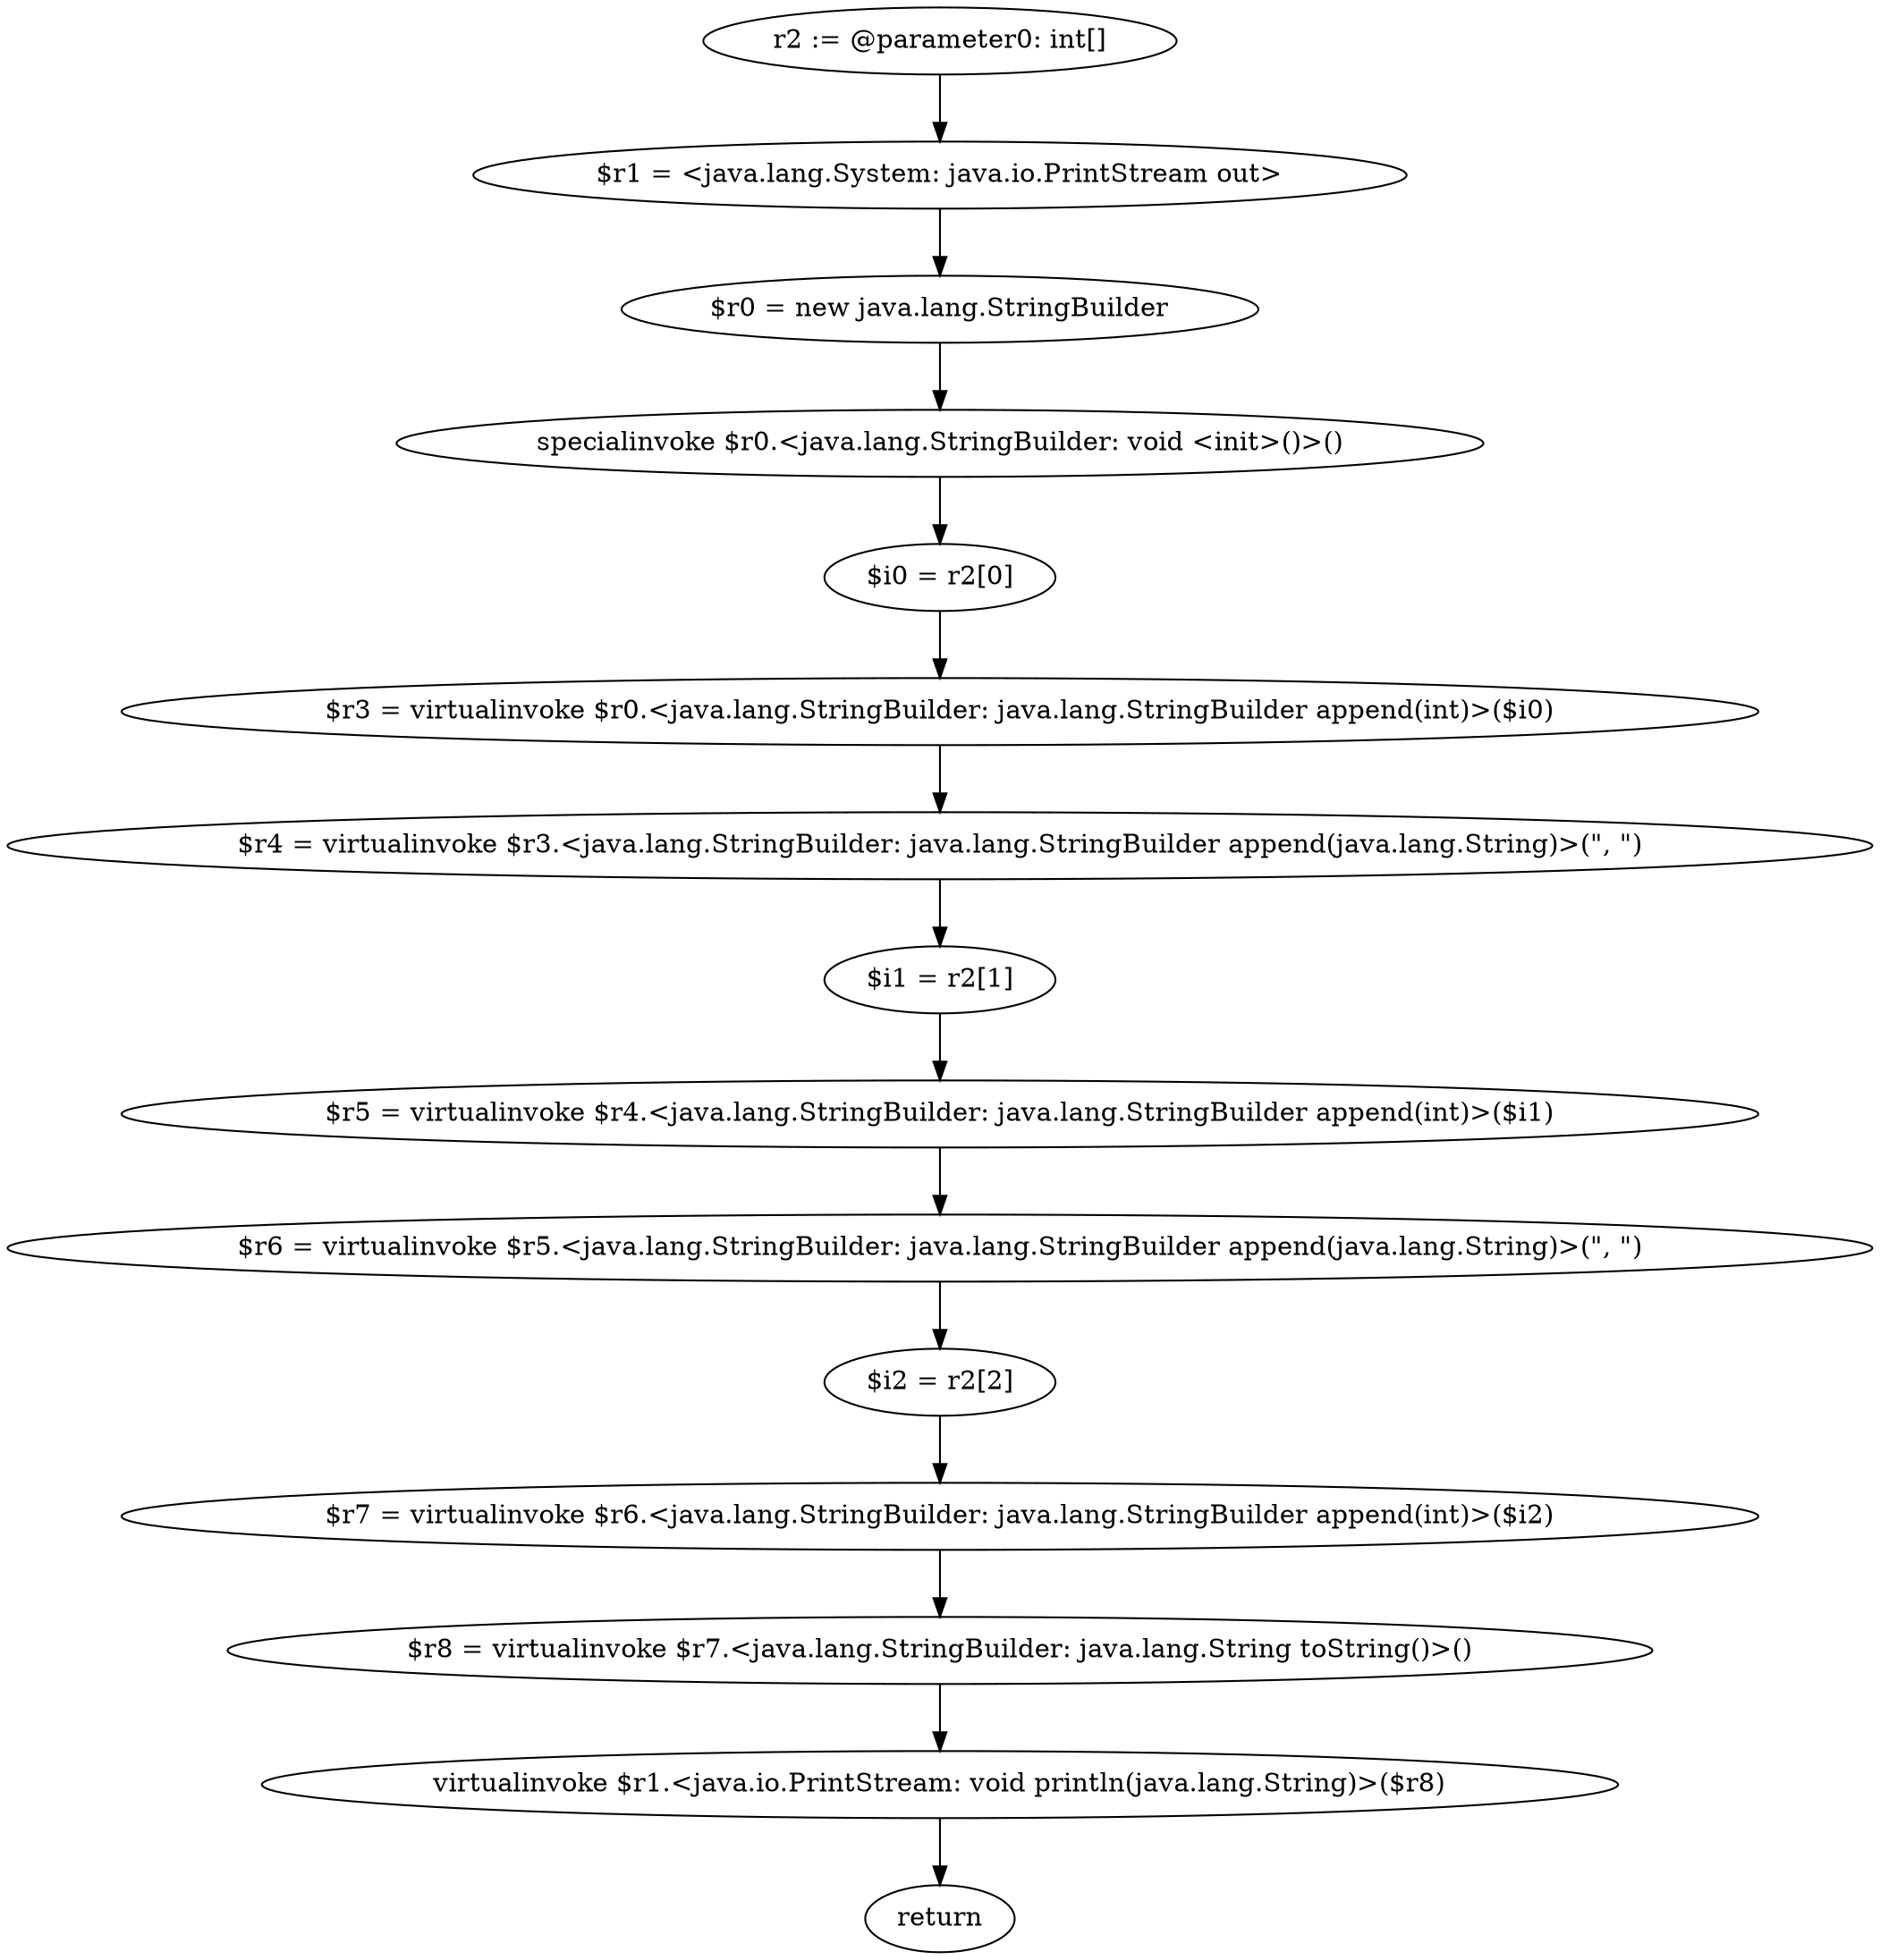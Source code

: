 digraph "unitGraph" {
    "r2 := @parameter0: int[]"
    "$r1 = <java.lang.System: java.io.PrintStream out>"
    "$r0 = new java.lang.StringBuilder"
    "specialinvoke $r0.<java.lang.StringBuilder: void <init>()>()"
    "$i0 = r2[0]"
    "$r3 = virtualinvoke $r0.<java.lang.StringBuilder: java.lang.StringBuilder append(int)>($i0)"
    "$r4 = virtualinvoke $r3.<java.lang.StringBuilder: java.lang.StringBuilder append(java.lang.String)>(\", \")"
    "$i1 = r2[1]"
    "$r5 = virtualinvoke $r4.<java.lang.StringBuilder: java.lang.StringBuilder append(int)>($i1)"
    "$r6 = virtualinvoke $r5.<java.lang.StringBuilder: java.lang.StringBuilder append(java.lang.String)>(\", \")"
    "$i2 = r2[2]"
    "$r7 = virtualinvoke $r6.<java.lang.StringBuilder: java.lang.StringBuilder append(int)>($i2)"
    "$r8 = virtualinvoke $r7.<java.lang.StringBuilder: java.lang.String toString()>()"
    "virtualinvoke $r1.<java.io.PrintStream: void println(java.lang.String)>($r8)"
    "return"
    "r2 := @parameter0: int[]"->"$r1 = <java.lang.System: java.io.PrintStream out>";
    "$r1 = <java.lang.System: java.io.PrintStream out>"->"$r0 = new java.lang.StringBuilder";
    "$r0 = new java.lang.StringBuilder"->"specialinvoke $r0.<java.lang.StringBuilder: void <init>()>()";
    "specialinvoke $r0.<java.lang.StringBuilder: void <init>()>()"->"$i0 = r2[0]";
    "$i0 = r2[0]"->"$r3 = virtualinvoke $r0.<java.lang.StringBuilder: java.lang.StringBuilder append(int)>($i0)";
    "$r3 = virtualinvoke $r0.<java.lang.StringBuilder: java.lang.StringBuilder append(int)>($i0)"->"$r4 = virtualinvoke $r3.<java.lang.StringBuilder: java.lang.StringBuilder append(java.lang.String)>(\", \")";
    "$r4 = virtualinvoke $r3.<java.lang.StringBuilder: java.lang.StringBuilder append(java.lang.String)>(\", \")"->"$i1 = r2[1]";
    "$i1 = r2[1]"->"$r5 = virtualinvoke $r4.<java.lang.StringBuilder: java.lang.StringBuilder append(int)>($i1)";
    "$r5 = virtualinvoke $r4.<java.lang.StringBuilder: java.lang.StringBuilder append(int)>($i1)"->"$r6 = virtualinvoke $r5.<java.lang.StringBuilder: java.lang.StringBuilder append(java.lang.String)>(\", \")";
    "$r6 = virtualinvoke $r5.<java.lang.StringBuilder: java.lang.StringBuilder append(java.lang.String)>(\", \")"->"$i2 = r2[2]";
    "$i2 = r2[2]"->"$r7 = virtualinvoke $r6.<java.lang.StringBuilder: java.lang.StringBuilder append(int)>($i2)";
    "$r7 = virtualinvoke $r6.<java.lang.StringBuilder: java.lang.StringBuilder append(int)>($i2)"->"$r8 = virtualinvoke $r7.<java.lang.StringBuilder: java.lang.String toString()>()";
    "$r8 = virtualinvoke $r7.<java.lang.StringBuilder: java.lang.String toString()>()"->"virtualinvoke $r1.<java.io.PrintStream: void println(java.lang.String)>($r8)";
    "virtualinvoke $r1.<java.io.PrintStream: void println(java.lang.String)>($r8)"->"return";
}
